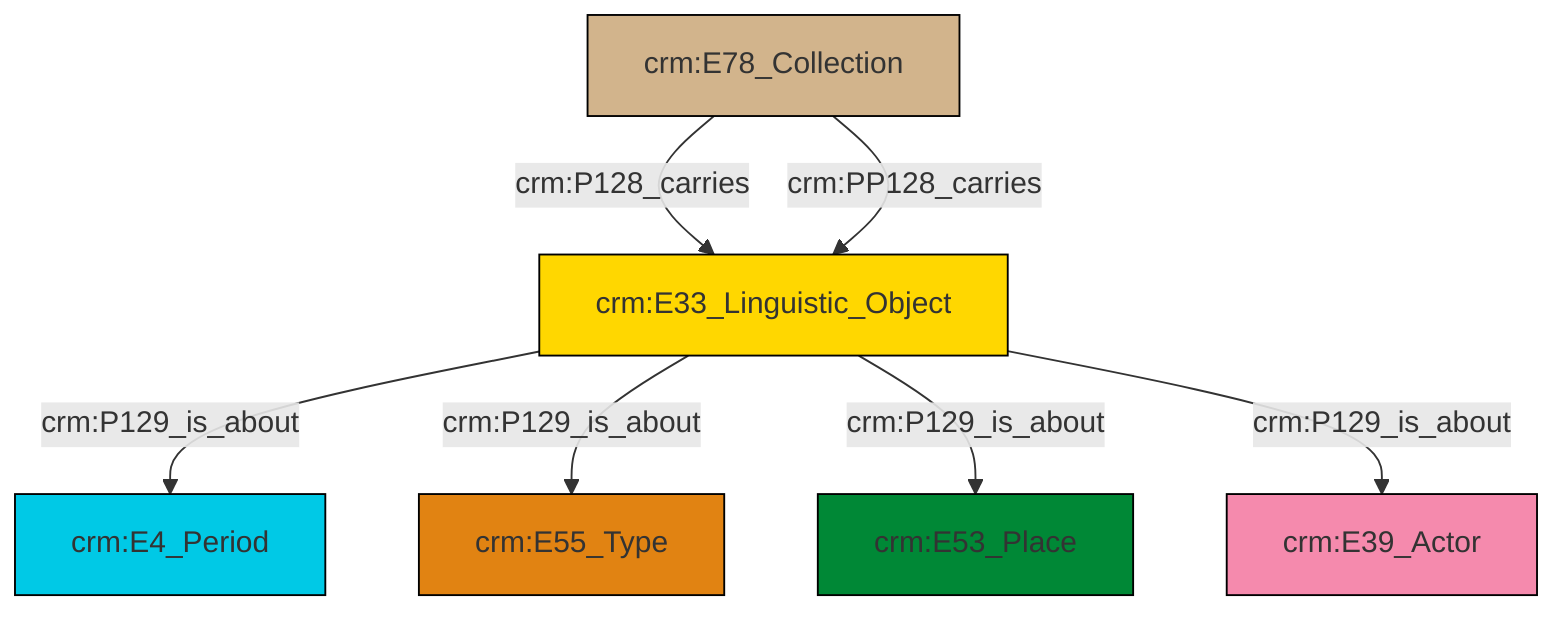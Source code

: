 graph TD
classDef Literal fill:#f2f2f2,stroke:#000000;
classDef CRM_Entity fill:#FFFFFF,stroke:#000000;
classDef Temporal_Entity fill:#00C9E6, stroke:#000000;
classDef Type fill:#E18312, stroke:#000000;
classDef Time-Span fill:#2C9C91, stroke:#000000;
classDef Appellation fill:#FFEB7F, stroke:#000000;
classDef Place fill:#008836, stroke:#000000;
classDef Persistent_Item fill:#B266B2, stroke:#000000;
classDef Conceptual_Object fill:#FFD700, stroke:#000000;
classDef Physical_Thing fill:#D2B48C, stroke:#000000;
classDef Actor fill:#f58aad, stroke:#000000;
classDef PC_Classes fill:#4ce600, stroke:#000000;
classDef Multi fill:#cccccc,stroke:#000000;

0["crm:E33_Linguistic_Object"]:::Conceptual_Object -->|crm:P129_is_about| 1["crm:E4_Period"]:::Temporal_Entity
0["crm:E33_Linguistic_Object"]:::Conceptual_Object -->|crm:P129_is_about| 2["crm:E55_Type"]:::Type
0["crm:E33_Linguistic_Object"]:::Conceptual_Object -->|crm:P129_is_about| 5["crm:E53_Place"]:::Place
9["crm:E78_Collection"]:::Physical_Thing -->|crm:P128_carries| 0["crm:E33_Linguistic_Object"]:::Conceptual_Object
9["crm:E78_Collection"]:::Physical_Thing -->|crm:PP128_carries| 0["crm:E33_Linguistic_Object"]:::Conceptual_Object
0["crm:E33_Linguistic_Object"]:::Conceptual_Object -->|crm:P129_is_about| 7["crm:E39_Actor"]:::Actor
